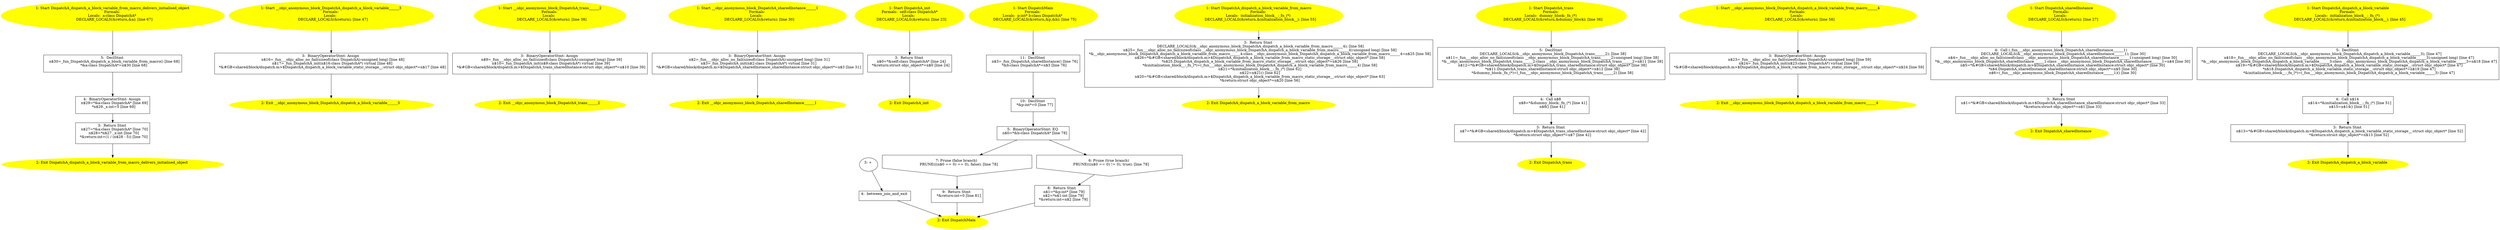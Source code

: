 /* @generated */
digraph iCFG {
"DispatchA_dispatch_a_block_variable_from_macro_delivers_initialised_objectclass.a40b698fe8052f5a0518056e9384ff2c_5" [label="5:  DeclStmt \n   n$30=_fun_DispatchA_dispatch_a_block_variable_from_macro() [line 68]\n  *&a:class DispatchA*=n$30 [line 68]\n " shape="box"]
	

	 "DispatchA_dispatch_a_block_variable_from_macro_delivers_initialised_objectclass.a40b698fe8052f5a0518056e9384ff2c_5" -> "DispatchA_dispatch_a_block_variable_from_macro_delivers_initialised_objectclass.a40b698fe8052f5a0518056e9384ff2c_4" ;
"DispatchA_dispatch_a_block_variable_from_macro_delivers_initialised_objectclass.a40b698fe8052f5a0518056e9384ff2c_4" [label="4:  BinaryOperatorStmt: Assign \n   n$29=*&a:class DispatchA* [line 69]\n  *n$29._x:int=5 [line 69]\n " shape="box"]
	

	 "DispatchA_dispatch_a_block_variable_from_macro_delivers_initialised_objectclass.a40b698fe8052f5a0518056e9384ff2c_4" -> "DispatchA_dispatch_a_block_variable_from_macro_delivers_initialised_objectclass.a40b698fe8052f5a0518056e9384ff2c_3" ;
"DispatchA_dispatch_a_block_variable_from_macro_delivers_initialised_objectclass.a40b698fe8052f5a0518056e9384ff2c_3" [label="3:  Return Stmt \n   n$27=*&a:class DispatchA* [line 70]\n  n$28=*n$27._x:int [line 70]\n  *&return:int=(1 / (n$28 - 5)) [line 70]\n " shape="box"]
	

	 "DispatchA_dispatch_a_block_variable_from_macro_delivers_initialised_objectclass.a40b698fe8052f5a0518056e9384ff2c_3" -> "DispatchA_dispatch_a_block_variable_from_macro_delivers_initialised_objectclass.a40b698fe8052f5a0518056e9384ff2c_2" ;
"DispatchA_dispatch_a_block_variable_from_macro_delivers_initialised_objectclass.a40b698fe8052f5a0518056e9384ff2c_2" [label="2: Exit DispatchA_dispatch_a_block_variable_from_macro_delivers_initialised_object \n  " color=yellow style=filled]
	

"DispatchA_dispatch_a_block_variable_from_macro_delivers_initialised_objectclass.a40b698fe8052f5a0518056e9384ff2c_1" [label="1: Start DispatchA_dispatch_a_block_variable_from_macro_delivers_initialised_object\nFormals: \nLocals:  a:class DispatchA* \n   DECLARE_LOCALS(&return,&a); [line 67]\n " color=yellow style=filled]
	

	 "DispatchA_dispatch_a_block_variable_from_macro_delivers_initialised_objectclass.a40b698fe8052f5a0518056e9384ff2c_1" -> "DispatchA_dispatch_a_block_variable_from_macro_delivers_initialised_objectclass.a40b698fe8052f5a0518056e9384ff2c_5" ;
"__objc_anonymous_block_DispatchA_dispatch_a_block_variable______3.9c4c8eed871dc8fb1938edcd3d194533_3" [label="3:  BinaryOperatorStmt: Assign \n   n$16=_fun___objc_alloc_no_fail(sizeof(class DispatchA):unsigned long) [line 48]\n  n$17=_fun_DispatchA_init(n$16:class DispatchA*) virtual [line 48]\n  *&#GB<shared/block/dispatch.m>$DispatchA_dispatch_a_block_variable_static_storage__:struct objc_object*=n$17 [line 48]\n " shape="box"]
	

	 "__objc_anonymous_block_DispatchA_dispatch_a_block_variable______3.9c4c8eed871dc8fb1938edcd3d194533_3" -> "__objc_anonymous_block_DispatchA_dispatch_a_block_variable______3.9c4c8eed871dc8fb1938edcd3d194533_2" ;
"__objc_anonymous_block_DispatchA_dispatch_a_block_variable______3.9c4c8eed871dc8fb1938edcd3d194533_2" [label="2: Exit __objc_anonymous_block_DispatchA_dispatch_a_block_variable______3 \n  " color=yellow style=filled]
	

"__objc_anonymous_block_DispatchA_dispatch_a_block_variable______3.9c4c8eed871dc8fb1938edcd3d194533_1" [label="1: Start __objc_anonymous_block_DispatchA_dispatch_a_block_variable______3\nFormals: \nLocals:  \n   DECLARE_LOCALS(&return); [line 47]\n " color=yellow style=filled]
	

	 "__objc_anonymous_block_DispatchA_dispatch_a_block_variable______3.9c4c8eed871dc8fb1938edcd3d194533_1" -> "__objc_anonymous_block_DispatchA_dispatch_a_block_variable______3.9c4c8eed871dc8fb1938edcd3d194533_3" ;
"__objc_anonymous_block_DispatchA_trans______2.8ca180fe9a17b86cb599eced71242770_3" [label="3:  BinaryOperatorStmt: Assign \n   n$9=_fun___objc_alloc_no_fail(sizeof(class DispatchA):unsigned long) [line 39]\n  n$10=_fun_DispatchA_init(n$9:class DispatchA*) virtual [line 39]\n  *&#GB<shared/block/dispatch.m>$DispatchA_trans_sharedInstance:struct objc_object*=n$10 [line 39]\n " shape="box"]
	

	 "__objc_anonymous_block_DispatchA_trans______2.8ca180fe9a17b86cb599eced71242770_3" -> "__objc_anonymous_block_DispatchA_trans______2.8ca180fe9a17b86cb599eced71242770_2" ;
"__objc_anonymous_block_DispatchA_trans______2.8ca180fe9a17b86cb599eced71242770_2" [label="2: Exit __objc_anonymous_block_DispatchA_trans______2 \n  " color=yellow style=filled]
	

"__objc_anonymous_block_DispatchA_trans______2.8ca180fe9a17b86cb599eced71242770_1" [label="1: Start __objc_anonymous_block_DispatchA_trans______2\nFormals: \nLocals:  \n   DECLARE_LOCALS(&return); [line 38]\n " color=yellow style=filled]
	

	 "__objc_anonymous_block_DispatchA_trans______2.8ca180fe9a17b86cb599eced71242770_1" -> "__objc_anonymous_block_DispatchA_trans______2.8ca180fe9a17b86cb599eced71242770_3" ;
"__objc_anonymous_block_DispatchA_sharedInstance______1.4a2e89fcdf390871f5277dca0d16c43b_3" [label="3:  BinaryOperatorStmt: Assign \n   n$2=_fun___objc_alloc_no_fail(sizeof(class DispatchA):unsigned long) [line 31]\n  n$3=_fun_DispatchA_init(n$2:class DispatchA*) virtual [line 31]\n  *&#GB<shared/block/dispatch.m>$DispatchA_sharedInstance_sharedInstance:struct objc_object*=n$3 [line 31]\n " shape="box"]
	

	 "__objc_anonymous_block_DispatchA_sharedInstance______1.4a2e89fcdf390871f5277dca0d16c43b_3" -> "__objc_anonymous_block_DispatchA_sharedInstance______1.4a2e89fcdf390871f5277dca0d16c43b_2" ;
"__objc_anonymous_block_DispatchA_sharedInstance______1.4a2e89fcdf390871f5277dca0d16c43b_2" [label="2: Exit __objc_anonymous_block_DispatchA_sharedInstance______1 \n  " color=yellow style=filled]
	

"__objc_anonymous_block_DispatchA_sharedInstance______1.4a2e89fcdf390871f5277dca0d16c43b_1" [label="1: Start __objc_anonymous_block_DispatchA_sharedInstance______1\nFormals: \nLocals:  \n   DECLARE_LOCALS(&return); [line 30]\n " color=yellow style=filled]
	

	 "__objc_anonymous_block_DispatchA_sharedInstance______1.4a2e89fcdf390871f5277dca0d16c43b_1" -> "__objc_anonymous_block_DispatchA_sharedInstance______1.4a2e89fcdf390871f5277dca0d16c43b_3" ;
"DispatchA_initinstance.610c34db3376a5c039181d4594bd7681_3" [label="3:  Return Stmt \n   n$0=*&self:class DispatchA* [line 24]\n  *&return:struct objc_object*=n$0 [line 24]\n " shape="box"]
	

	 "DispatchA_initinstance.610c34db3376a5c039181d4594bd7681_3" -> "DispatchA_initinstance.610c34db3376a5c039181d4594bd7681_2" ;
"DispatchA_initinstance.610c34db3376a5c039181d4594bd7681_2" [label="2: Exit DispatchA_init \n  " color=yellow style=filled]
	

"DispatchA_initinstance.610c34db3376a5c039181d4594bd7681_1" [label="1: Start DispatchA_init\nFormals:  self:class DispatchA*\nLocals:  \n   DECLARE_LOCALS(&return); [line 23]\n " color=yellow style=filled]
	

	 "DispatchA_initinstance.610c34db3376a5c039181d4594bd7681_1" -> "DispatchA_initinstance.610c34db3376a5c039181d4594bd7681_3" ;
"DispatchMain.f6461dbdaeaf9a114cbe40f5f72fbb3f_11" [label="11:  DeclStmt \n   n$3=_fun_DispatchA_sharedInstance() [line 76]\n  *&b:class DispatchA*=n$3 [line 76]\n " shape="box"]
	

	 "DispatchMain.f6461dbdaeaf9a114cbe40f5f72fbb3f_11" -> "DispatchMain.f6461dbdaeaf9a114cbe40f5f72fbb3f_10" ;
"DispatchMain.f6461dbdaeaf9a114cbe40f5f72fbb3f_10" [label="10:  DeclStmt \n   *&p:int*=0 [line 77]\n " shape="box"]
	

	 "DispatchMain.f6461dbdaeaf9a114cbe40f5f72fbb3f_10" -> "DispatchMain.f6461dbdaeaf9a114cbe40f5f72fbb3f_5" ;
"DispatchMain.f6461dbdaeaf9a114cbe40f5f72fbb3f_9" [label="9:  Return Stmt \n   *&return:int=0 [line 81]\n " shape="box"]
	

	 "DispatchMain.f6461dbdaeaf9a114cbe40f5f72fbb3f_9" -> "DispatchMain.f6461dbdaeaf9a114cbe40f5f72fbb3f_2" ;
"DispatchMain.f6461dbdaeaf9a114cbe40f5f72fbb3f_8" [label="8:  Return Stmt \n   n$1=*&p:int* [line 79]\n  n$2=*n$1:int [line 79]\n  *&return:int=n$2 [line 79]\n " shape="box"]
	

	 "DispatchMain.f6461dbdaeaf9a114cbe40f5f72fbb3f_8" -> "DispatchMain.f6461dbdaeaf9a114cbe40f5f72fbb3f_2" ;
"DispatchMain.f6461dbdaeaf9a114cbe40f5f72fbb3f_7" [label="7: Prune (false branch) \n   PRUNE(((n$0 == 0) == 0), false); [line 78]\n " shape="invhouse"]
	

	 "DispatchMain.f6461dbdaeaf9a114cbe40f5f72fbb3f_7" -> "DispatchMain.f6461dbdaeaf9a114cbe40f5f72fbb3f_9" ;
"DispatchMain.f6461dbdaeaf9a114cbe40f5f72fbb3f_6" [label="6: Prune (true branch) \n   PRUNE(((n$0 == 0) != 0), true); [line 78]\n " shape="invhouse"]
	

	 "DispatchMain.f6461dbdaeaf9a114cbe40f5f72fbb3f_6" -> "DispatchMain.f6461dbdaeaf9a114cbe40f5f72fbb3f_8" ;
"DispatchMain.f6461dbdaeaf9a114cbe40f5f72fbb3f_5" [label="5:  BinaryOperatorStmt: EQ \n   n$0=*&b:class DispatchA* [line 78]\n " shape="box"]
	

	 "DispatchMain.f6461dbdaeaf9a114cbe40f5f72fbb3f_5" -> "DispatchMain.f6461dbdaeaf9a114cbe40f5f72fbb3f_6" ;
	 "DispatchMain.f6461dbdaeaf9a114cbe40f5f72fbb3f_5" -> "DispatchMain.f6461dbdaeaf9a114cbe40f5f72fbb3f_7" ;
"DispatchMain.f6461dbdaeaf9a114cbe40f5f72fbb3f_4" [label="4:  between_join_and_exit \n  " shape="box"]
	

	 "DispatchMain.f6461dbdaeaf9a114cbe40f5f72fbb3f_4" -> "DispatchMain.f6461dbdaeaf9a114cbe40f5f72fbb3f_2" ;
"DispatchMain.f6461dbdaeaf9a114cbe40f5f72fbb3f_3" [label="3: + \n  " ]
	

	 "DispatchMain.f6461dbdaeaf9a114cbe40f5f72fbb3f_3" -> "DispatchMain.f6461dbdaeaf9a114cbe40f5f72fbb3f_4" ;
"DispatchMain.f6461dbdaeaf9a114cbe40f5f72fbb3f_2" [label="2: Exit DispatchMain \n  " color=yellow style=filled]
	

"DispatchMain.f6461dbdaeaf9a114cbe40f5f72fbb3f_1" [label="1: Start DispatchMain\nFormals: \nLocals:  p:int* b:class DispatchA* \n   DECLARE_LOCALS(&return,&p,&b); [line 75]\n " color=yellow style=filled]
	

	 "DispatchMain.f6461dbdaeaf9a114cbe40f5f72fbb3f_1" -> "DispatchMain.f6461dbdaeaf9a114cbe40f5f72fbb3f_11" ;
"DispatchA_dispatch_a_block_variable_from_macroclass.4c1ce7640004cb2174c1010961271e4a_3" [label="3:  Return Stmt \n   DECLARE_LOCALS(&__objc_anonymous_block_DispatchA_dispatch_a_block_variable_from_macro______4); [line 58]\n  n$25=_fun___objc_alloc_no_fail(sizeof(class __objc_anonymous_block_DispatchA_dispatch_a_block_variable_from_macro______4):unsigned long) [line 58]\n  *&__objc_anonymous_block_DispatchA_dispatch_a_block_variable_from_macro______4:class __objc_anonymous_block_DispatchA_dispatch_a_block_variable_from_macro______4=n$25 [line 58]\n  n$26=*&#GB<shared/block/dispatch.m>$DispatchA_dispatch_a_block_variable_from_macro_static_storage__:struct objc_object* [line 58]\n  *n$25.DispatchA_dispatch_a_block_variable_from_macro_static_storage__:struct objc_object*=n$26 [line 58]\n  *&initialization_block__:_fn_(*)=(_fun___objc_anonymous_block_DispatchA_dispatch_a_block_variable_from_macro______4) [line 58]\n  n$21=*&initialization_block__:_fn_(*) [line 62]\n  n$22=n$21() [line 62]\n  n$20=*&#GB<shared/block/dispatch.m>$DispatchA_dispatch_a_block_variable_from_macro_static_storage__:struct objc_object* [line 63]\n  *&return:struct objc_object*=n$20 [line 56]\n " shape="box"]
	

	 "DispatchA_dispatch_a_block_variable_from_macroclass.4c1ce7640004cb2174c1010961271e4a_3" -> "DispatchA_dispatch_a_block_variable_from_macroclass.4c1ce7640004cb2174c1010961271e4a_2" ;
"DispatchA_dispatch_a_block_variable_from_macroclass.4c1ce7640004cb2174c1010961271e4a_2" [label="2: Exit DispatchA_dispatch_a_block_variable_from_macro \n  " color=yellow style=filled]
	

"DispatchA_dispatch_a_block_variable_from_macroclass.4c1ce7640004cb2174c1010961271e4a_1" [label="1: Start DispatchA_dispatch_a_block_variable_from_macro\nFormals: \nLocals:  initialization_block__:_fn_(*) \n   DECLARE_LOCALS(&return,&initialization_block__); [line 55]\n " color=yellow style=filled]
	

	 "DispatchA_dispatch_a_block_variable_from_macroclass.4c1ce7640004cb2174c1010961271e4a_1" -> "DispatchA_dispatch_a_block_variable_from_macroclass.4c1ce7640004cb2174c1010961271e4a_3" ;
"DispatchA_transclass.873660bac717ee103f8564f0a0307a74_5" [label="5:  DeclStmt \n   DECLARE_LOCALS(&__objc_anonymous_block_DispatchA_trans______2); [line 38]\n  n$11=_fun___objc_alloc_no_fail(sizeof(class __objc_anonymous_block_DispatchA_trans______2):unsigned long) [line 38]\n  *&__objc_anonymous_block_DispatchA_trans______2:class __objc_anonymous_block_DispatchA_trans______2=n$11 [line 38]\n  n$12=*&#GB<shared/block/dispatch.m>$DispatchA_trans_sharedInstance:struct objc_object* [line 38]\n  *n$11.DispatchA_trans_sharedInstance:struct objc_object*=n$12 [line 38]\n  *&dummy_block:_fn_(*)=(_fun___objc_anonymous_block_DispatchA_trans______2) [line 38]\n " shape="box"]
	

	 "DispatchA_transclass.873660bac717ee103f8564f0a0307a74_5" -> "DispatchA_transclass.873660bac717ee103f8564f0a0307a74_4" ;
"DispatchA_transclass.873660bac717ee103f8564f0a0307a74_4" [label="4:  Call n$8 \n   n$8=*&dummy_block:_fn_(*) [line 41]\n  n$8() [line 41]\n " shape="box"]
	

	 "DispatchA_transclass.873660bac717ee103f8564f0a0307a74_4" -> "DispatchA_transclass.873660bac717ee103f8564f0a0307a74_3" ;
"DispatchA_transclass.873660bac717ee103f8564f0a0307a74_3" [label="3:  Return Stmt \n   n$7=*&#GB<shared/block/dispatch.m>$DispatchA_trans_sharedInstance:struct objc_object* [line 42]\n  *&return:struct objc_object*=n$7 [line 42]\n " shape="box"]
	

	 "DispatchA_transclass.873660bac717ee103f8564f0a0307a74_3" -> "DispatchA_transclass.873660bac717ee103f8564f0a0307a74_2" ;
"DispatchA_transclass.873660bac717ee103f8564f0a0307a74_2" [label="2: Exit DispatchA_trans \n  " color=yellow style=filled]
	

"DispatchA_transclass.873660bac717ee103f8564f0a0307a74_1" [label="1: Start DispatchA_trans\nFormals: \nLocals:  dummy_block:_fn_(*) \n   DECLARE_LOCALS(&return,&dummy_block); [line 36]\n " color=yellow style=filled]
	

	 "DispatchA_transclass.873660bac717ee103f8564f0a0307a74_1" -> "DispatchA_transclass.873660bac717ee103f8564f0a0307a74_5" ;
"__objc_anonymous_block_DispatchA_dispatch_a_block_variable_from_macro______4.82bfd971252ed3dd1cbfd850406db887_3" [label="3:  BinaryOperatorStmt: Assign \n   n$23=_fun___objc_alloc_no_fail(sizeof(class DispatchA):unsigned long) [line 59]\n  n$24=_fun_DispatchA_init(n$23:class DispatchA*) virtual [line 59]\n  *&#GB<shared/block/dispatch.m>$DispatchA_dispatch_a_block_variable_from_macro_static_storage__:struct objc_object*=n$24 [line 59]\n " shape="box"]
	

	 "__objc_anonymous_block_DispatchA_dispatch_a_block_variable_from_macro______4.82bfd971252ed3dd1cbfd850406db887_3" -> "__objc_anonymous_block_DispatchA_dispatch_a_block_variable_from_macro______4.82bfd971252ed3dd1cbfd850406db887_2" ;
"__objc_anonymous_block_DispatchA_dispatch_a_block_variable_from_macro______4.82bfd971252ed3dd1cbfd850406db887_2" [label="2: Exit __objc_anonymous_block_DispatchA_dispatch_a_block_variable_from_macro______4 \n  " color=yellow style=filled]
	

"__objc_anonymous_block_DispatchA_dispatch_a_block_variable_from_macro______4.82bfd971252ed3dd1cbfd850406db887_1" [label="1: Start __objc_anonymous_block_DispatchA_dispatch_a_block_variable_from_macro______4\nFormals: \nLocals:  \n   DECLARE_LOCALS(&return); [line 58]\n " color=yellow style=filled]
	

	 "__objc_anonymous_block_DispatchA_dispatch_a_block_variable_from_macro______4.82bfd971252ed3dd1cbfd850406db887_1" -> "__objc_anonymous_block_DispatchA_dispatch_a_block_variable_from_macro______4.82bfd971252ed3dd1cbfd850406db887_3" ;
"DispatchA_sharedInstanceclass.1cbcd092f7dafd9879cdd8ce8fdac1b0_4" [label="4:  Call (_fun___objc_anonymous_block_DispatchA_sharedInstance______1) \n   DECLARE_LOCALS(&__objc_anonymous_block_DispatchA_sharedInstance______1); [line 30]\n  n$4=_fun___objc_alloc_no_fail(sizeof(class __objc_anonymous_block_DispatchA_sharedInstance______1):unsigned long) [line 30]\n  *&__objc_anonymous_block_DispatchA_sharedInstance______1:class __objc_anonymous_block_DispatchA_sharedInstance______1=n$4 [line 30]\n  n$5=*&#GB<shared/block/dispatch.m>$DispatchA_sharedInstance_sharedInstance:struct objc_object* [line 30]\n  *n$4.DispatchA_sharedInstance_sharedInstance:struct objc_object*=n$5 [line 30]\n  n$6=(_fun___objc_anonymous_block_DispatchA_sharedInstance______1)() [line 30]\n " shape="box"]
	

	 "DispatchA_sharedInstanceclass.1cbcd092f7dafd9879cdd8ce8fdac1b0_4" -> "DispatchA_sharedInstanceclass.1cbcd092f7dafd9879cdd8ce8fdac1b0_3" ;
"DispatchA_sharedInstanceclass.1cbcd092f7dafd9879cdd8ce8fdac1b0_3" [label="3:  Return Stmt \n   n$1=*&#GB<shared/block/dispatch.m>$DispatchA_sharedInstance_sharedInstance:struct objc_object* [line 33]\n  *&return:struct objc_object*=n$1 [line 33]\n " shape="box"]
	

	 "DispatchA_sharedInstanceclass.1cbcd092f7dafd9879cdd8ce8fdac1b0_3" -> "DispatchA_sharedInstanceclass.1cbcd092f7dafd9879cdd8ce8fdac1b0_2" ;
"DispatchA_sharedInstanceclass.1cbcd092f7dafd9879cdd8ce8fdac1b0_2" [label="2: Exit DispatchA_sharedInstance \n  " color=yellow style=filled]
	

"DispatchA_sharedInstanceclass.1cbcd092f7dafd9879cdd8ce8fdac1b0_1" [label="1: Start DispatchA_sharedInstance\nFormals: \nLocals:  \n   DECLARE_LOCALS(&return); [line 27]\n " color=yellow style=filled]
	

	 "DispatchA_sharedInstanceclass.1cbcd092f7dafd9879cdd8ce8fdac1b0_1" -> "DispatchA_sharedInstanceclass.1cbcd092f7dafd9879cdd8ce8fdac1b0_4" ;
"DispatchA_dispatch_a_block_variableclass.e931bb4f1c295d89acf6b725d9103d59_5" [label="5:  DeclStmt \n   DECLARE_LOCALS(&__objc_anonymous_block_DispatchA_dispatch_a_block_variable______3); [line 47]\n  n$18=_fun___objc_alloc_no_fail(sizeof(class __objc_anonymous_block_DispatchA_dispatch_a_block_variable______3):unsigned long) [line 47]\n  *&__objc_anonymous_block_DispatchA_dispatch_a_block_variable______3:class __objc_anonymous_block_DispatchA_dispatch_a_block_variable______3=n$18 [line 47]\n  n$19=*&#GB<shared/block/dispatch.m>$DispatchA_dispatch_a_block_variable_static_storage__:struct objc_object* [line 47]\n  *n$18.DispatchA_dispatch_a_block_variable_static_storage__:struct objc_object*=n$19 [line 47]\n  *&initialization_block__:_fn_(*)=(_fun___objc_anonymous_block_DispatchA_dispatch_a_block_variable______3) [line 47]\n " shape="box"]
	

	 "DispatchA_dispatch_a_block_variableclass.e931bb4f1c295d89acf6b725d9103d59_5" -> "DispatchA_dispatch_a_block_variableclass.e931bb4f1c295d89acf6b725d9103d59_4" ;
"DispatchA_dispatch_a_block_variableclass.e931bb4f1c295d89acf6b725d9103d59_4" [label="4:  Call n$14 \n   n$14=*&initialization_block__:_fn_(*) [line 51]\n  n$15=n$14() [line 51]\n " shape="box"]
	

	 "DispatchA_dispatch_a_block_variableclass.e931bb4f1c295d89acf6b725d9103d59_4" -> "DispatchA_dispatch_a_block_variableclass.e931bb4f1c295d89acf6b725d9103d59_3" ;
"DispatchA_dispatch_a_block_variableclass.e931bb4f1c295d89acf6b725d9103d59_3" [label="3:  Return Stmt \n   n$13=*&#GB<shared/block/dispatch.m>$DispatchA_dispatch_a_block_variable_static_storage__:struct objc_object* [line 52]\n  *&return:struct objc_object*=n$13 [line 52]\n " shape="box"]
	

	 "DispatchA_dispatch_a_block_variableclass.e931bb4f1c295d89acf6b725d9103d59_3" -> "DispatchA_dispatch_a_block_variableclass.e931bb4f1c295d89acf6b725d9103d59_2" ;
"DispatchA_dispatch_a_block_variableclass.e931bb4f1c295d89acf6b725d9103d59_2" [label="2: Exit DispatchA_dispatch_a_block_variable \n  " color=yellow style=filled]
	

"DispatchA_dispatch_a_block_variableclass.e931bb4f1c295d89acf6b725d9103d59_1" [label="1: Start DispatchA_dispatch_a_block_variable\nFormals: \nLocals:  initialization_block__:_fn_(*) \n   DECLARE_LOCALS(&return,&initialization_block__); [line 45]\n " color=yellow style=filled]
	

	 "DispatchA_dispatch_a_block_variableclass.e931bb4f1c295d89acf6b725d9103d59_1" -> "DispatchA_dispatch_a_block_variableclass.e931bb4f1c295d89acf6b725d9103d59_5" ;
}
